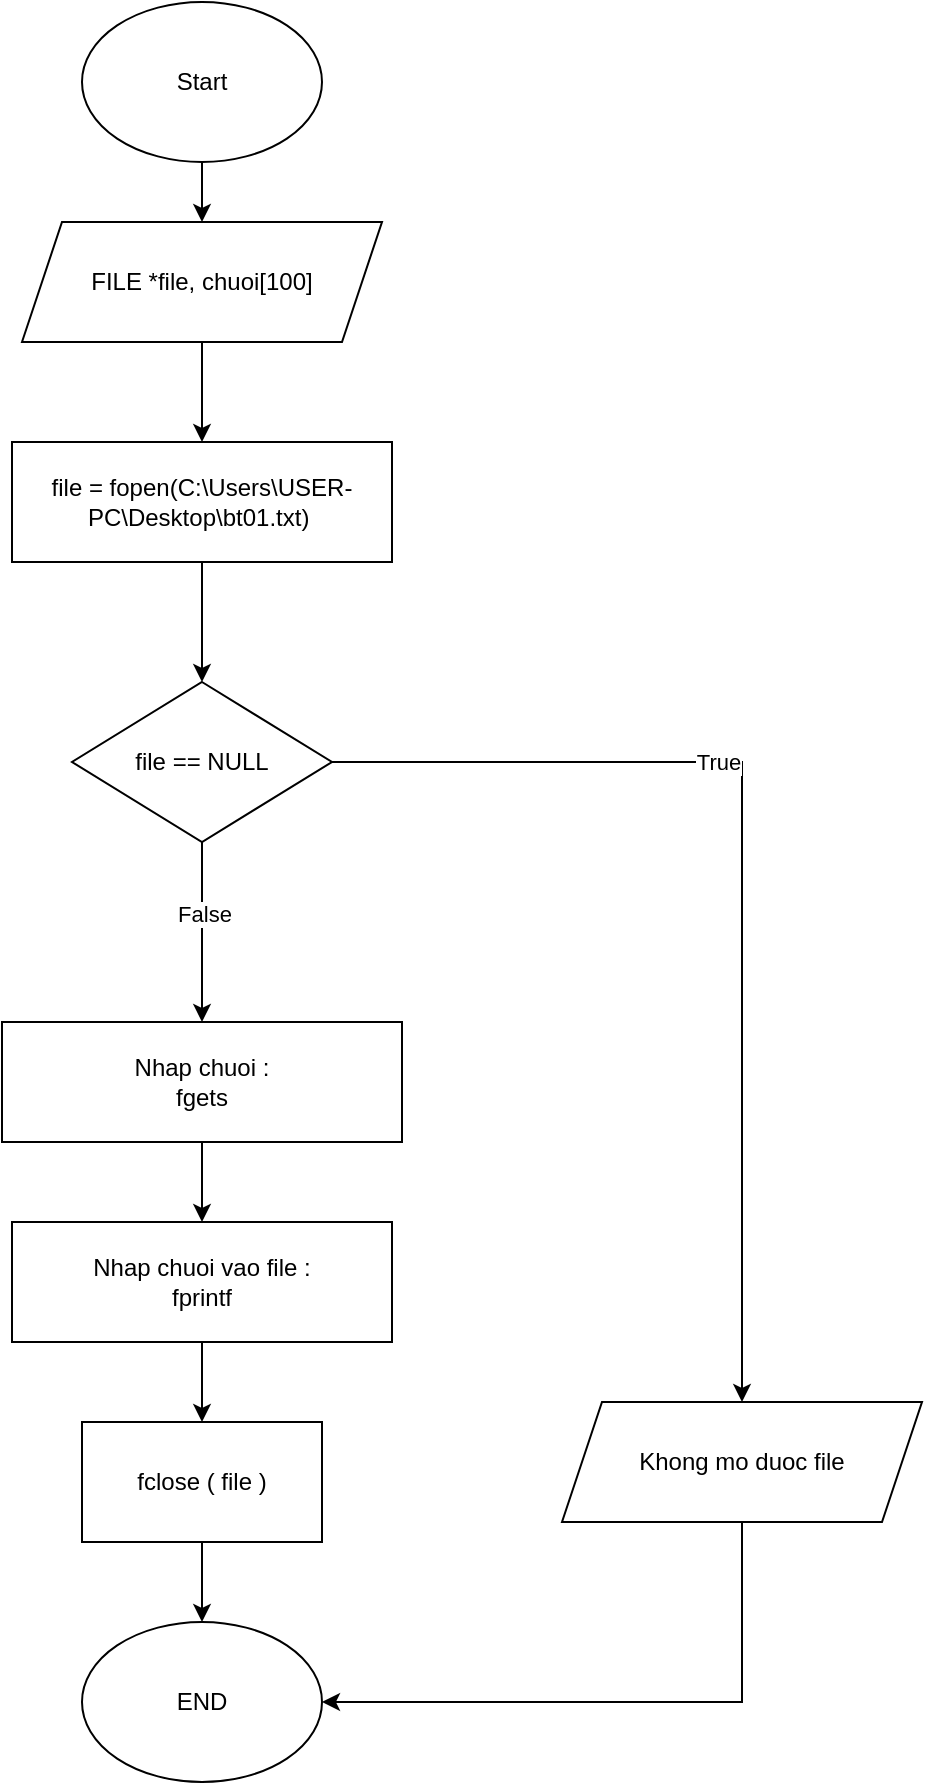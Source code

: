 <mxfile version="22.1.5" type="onedrive">
  <diagram name="Trang-1" id="KA4wmJ9YuZ2pCGcPj0xe">
    <mxGraphModel dx="1424" dy="847" grid="1" gridSize="10" guides="1" tooltips="1" connect="1" arrows="1" fold="1" page="1" pageScale="1" pageWidth="827" pageHeight="1169" math="0" shadow="0">
      <root>
        <mxCell id="0" />
        <mxCell id="1" parent="0" />
        <mxCell id="aDO1f-8fEy0V7O5t4lVp-2" style="edgeStyle=orthogonalEdgeStyle;rounded=0;orthogonalLoop=1;jettySize=auto;html=1;" edge="1" parent="1" source="aDO1f-8fEy0V7O5t4lVp-1" target="aDO1f-8fEy0V7O5t4lVp-3">
          <mxGeometry relative="1" as="geometry">
            <mxPoint x="-10" y="150" as="targetPoint" />
          </mxGeometry>
        </mxCell>
        <mxCell id="aDO1f-8fEy0V7O5t4lVp-1" value="Start&lt;br&gt;" style="ellipse;whiteSpace=wrap;html=1;" vertex="1" parent="1">
          <mxGeometry x="-70" y="30" width="120" height="80" as="geometry" />
        </mxCell>
        <mxCell id="aDO1f-8fEy0V7O5t4lVp-4" style="edgeStyle=orthogonalEdgeStyle;rounded=0;orthogonalLoop=1;jettySize=auto;html=1;" edge="1" parent="1" source="aDO1f-8fEy0V7O5t4lVp-3" target="aDO1f-8fEy0V7O5t4lVp-5">
          <mxGeometry relative="1" as="geometry">
            <mxPoint x="-10" y="250" as="targetPoint" />
          </mxGeometry>
        </mxCell>
        <mxCell id="aDO1f-8fEy0V7O5t4lVp-3" value="FILE *file, chuoi[100]" style="shape=parallelogram;perimeter=parallelogramPerimeter;whiteSpace=wrap;html=1;fixedSize=1;" vertex="1" parent="1">
          <mxGeometry x="-100" y="140" width="180" height="60" as="geometry" />
        </mxCell>
        <mxCell id="aDO1f-8fEy0V7O5t4lVp-6" style="edgeStyle=orthogonalEdgeStyle;rounded=0;orthogonalLoop=1;jettySize=auto;html=1;" edge="1" parent="1" source="aDO1f-8fEy0V7O5t4lVp-5" target="aDO1f-8fEy0V7O5t4lVp-7">
          <mxGeometry relative="1" as="geometry">
            <mxPoint x="-10" y="360" as="targetPoint" />
          </mxGeometry>
        </mxCell>
        <mxCell id="aDO1f-8fEy0V7O5t4lVp-5" value="file = fopen(C:\\Users\\USER-PC\\Desktop\\bt01.txt)&amp;nbsp;" style="rounded=0;whiteSpace=wrap;html=1;" vertex="1" parent="1">
          <mxGeometry x="-105" y="250" width="190" height="60" as="geometry" />
        </mxCell>
        <mxCell id="aDO1f-8fEy0V7O5t4lVp-9" style="edgeStyle=orthogonalEdgeStyle;rounded=0;orthogonalLoop=1;jettySize=auto;html=1;" edge="1" parent="1" source="aDO1f-8fEy0V7O5t4lVp-7" target="aDO1f-8fEy0V7O5t4lVp-10">
          <mxGeometry relative="1" as="geometry">
            <mxPoint x="140" y="490" as="targetPoint" />
          </mxGeometry>
        </mxCell>
        <mxCell id="aDO1f-8fEy0V7O5t4lVp-21" value="True" style="edgeLabel;html=1;align=center;verticalAlign=middle;resizable=0;points=[];" vertex="1" connectable="0" parent="aDO1f-8fEy0V7O5t4lVp-9">
          <mxGeometry x="-0.264" relative="1" as="geometry">
            <mxPoint as="offset" />
          </mxGeometry>
        </mxCell>
        <mxCell id="aDO1f-8fEy0V7O5t4lVp-12" style="edgeStyle=orthogonalEdgeStyle;rounded=0;orthogonalLoop=1;jettySize=auto;html=1;entryX=0.5;entryY=0;entryDx=0;entryDy=0;" edge="1" parent="1" source="aDO1f-8fEy0V7O5t4lVp-7" target="aDO1f-8fEy0V7O5t4lVp-11">
          <mxGeometry relative="1" as="geometry" />
        </mxCell>
        <mxCell id="aDO1f-8fEy0V7O5t4lVp-22" value="False" style="edgeLabel;html=1;align=center;verticalAlign=middle;resizable=0;points=[];" vertex="1" connectable="0" parent="aDO1f-8fEy0V7O5t4lVp-12">
          <mxGeometry x="-0.2" y="1" relative="1" as="geometry">
            <mxPoint as="offset" />
          </mxGeometry>
        </mxCell>
        <mxCell id="aDO1f-8fEy0V7O5t4lVp-7" value="file == NULL" style="rhombus;whiteSpace=wrap;html=1;" vertex="1" parent="1">
          <mxGeometry x="-75" y="370" width="130" height="80" as="geometry" />
        </mxCell>
        <mxCell id="aDO1f-8fEy0V7O5t4lVp-20" style="edgeStyle=orthogonalEdgeStyle;rounded=0;orthogonalLoop=1;jettySize=auto;html=1;entryX=1;entryY=0.5;entryDx=0;entryDy=0;" edge="1" parent="1" source="aDO1f-8fEy0V7O5t4lVp-10" target="aDO1f-8fEy0V7O5t4lVp-19">
          <mxGeometry relative="1" as="geometry">
            <Array as="points">
              <mxPoint x="260" y="880" />
            </Array>
          </mxGeometry>
        </mxCell>
        <mxCell id="aDO1f-8fEy0V7O5t4lVp-10" value="Khong mo duoc file" style="shape=parallelogram;perimeter=parallelogramPerimeter;whiteSpace=wrap;html=1;fixedSize=1;" vertex="1" parent="1">
          <mxGeometry x="170" y="730" width="180" height="60" as="geometry" />
        </mxCell>
        <mxCell id="aDO1f-8fEy0V7O5t4lVp-13" style="edgeStyle=orthogonalEdgeStyle;rounded=0;orthogonalLoop=1;jettySize=auto;html=1;" edge="1" parent="1" source="aDO1f-8fEy0V7O5t4lVp-11">
          <mxGeometry relative="1" as="geometry">
            <mxPoint x="-10" y="640" as="targetPoint" />
          </mxGeometry>
        </mxCell>
        <mxCell id="aDO1f-8fEy0V7O5t4lVp-11" value="Nhap chuoi :&lt;br&gt;fgets" style="rounded=0;whiteSpace=wrap;html=1;" vertex="1" parent="1">
          <mxGeometry x="-110" y="540" width="200" height="60" as="geometry" />
        </mxCell>
        <mxCell id="aDO1f-8fEy0V7O5t4lVp-16" style="edgeStyle=orthogonalEdgeStyle;rounded=0;orthogonalLoop=1;jettySize=auto;html=1;" edge="1" parent="1" source="aDO1f-8fEy0V7O5t4lVp-14">
          <mxGeometry relative="1" as="geometry">
            <mxPoint x="-10" y="740" as="targetPoint" />
          </mxGeometry>
        </mxCell>
        <mxCell id="aDO1f-8fEy0V7O5t4lVp-14" value="Nhap chuoi vao file :&lt;br&gt;fprintf" style="rounded=0;whiteSpace=wrap;html=1;" vertex="1" parent="1">
          <mxGeometry x="-105" y="640" width="190" height="60" as="geometry" />
        </mxCell>
        <mxCell id="aDO1f-8fEy0V7O5t4lVp-18" style="edgeStyle=orthogonalEdgeStyle;rounded=0;orthogonalLoop=1;jettySize=auto;html=1;" edge="1" parent="1" source="aDO1f-8fEy0V7O5t4lVp-17" target="aDO1f-8fEy0V7O5t4lVp-19">
          <mxGeometry relative="1" as="geometry">
            <mxPoint x="-10" y="890" as="targetPoint" />
          </mxGeometry>
        </mxCell>
        <mxCell id="aDO1f-8fEy0V7O5t4lVp-17" value="fclose ( file )" style="rounded=0;whiteSpace=wrap;html=1;" vertex="1" parent="1">
          <mxGeometry x="-70" y="740" width="120" height="60" as="geometry" />
        </mxCell>
        <mxCell id="aDO1f-8fEy0V7O5t4lVp-19" value="END" style="ellipse;whiteSpace=wrap;html=1;" vertex="1" parent="1">
          <mxGeometry x="-70" y="840" width="120" height="80" as="geometry" />
        </mxCell>
      </root>
    </mxGraphModel>
  </diagram>
</mxfile>
